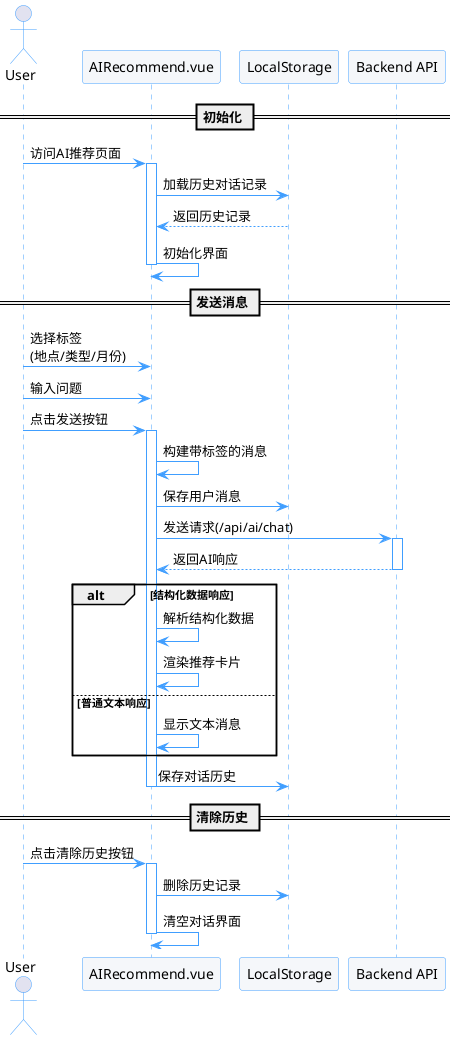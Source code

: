 @startuml AI Recommendation Interface

skinparam backgroundColor white
skinparam sequence {
    ArrowColor #409EFF
    ActorBorderColor #409EFF
    LifeLineBorderColor #409EFF
    ParticipantBorderColor #409EFF
    ParticipantBackgroundColor #F5F7FA
}

actor User
participant "AIRecommend.vue" as AI
participant "LocalStorage" as Storage
participant "Backend API" as API

== 初始化 ==
User -> AI: 访问AI推荐页面
activate AI
AI -> Storage: 加载历史对话记录
Storage --> AI: 返回历史记录
AI -> AI: 初始化界面
deactivate AI

== 发送消息 ==
User -> AI: 选择标签\n(地点/类型/月份)
User -> AI: 输入问题
User -> AI: 点击发送按钮
activate AI
AI -> AI: 构建带标签的消息
AI -> Storage: 保存用户消息
AI -> API: 发送请求(/api/ai/chat)
activate API
API --> AI: 返回AI响应
deactivate API

alt 结构化数据响应
    AI -> AI: 解析结构化数据
    AI -> AI: 渲染推荐卡片
else 普通文本响应
    AI -> AI: 显示文本消息
end

AI -> Storage: 保存对话历史
deactivate AI

== 清除历史 ==
User -> AI: 点击清除历史按钮
activate AI
AI -> Storage: 删除历史记录
AI -> AI: 清空对话界面
deactivate AI

@enduml
